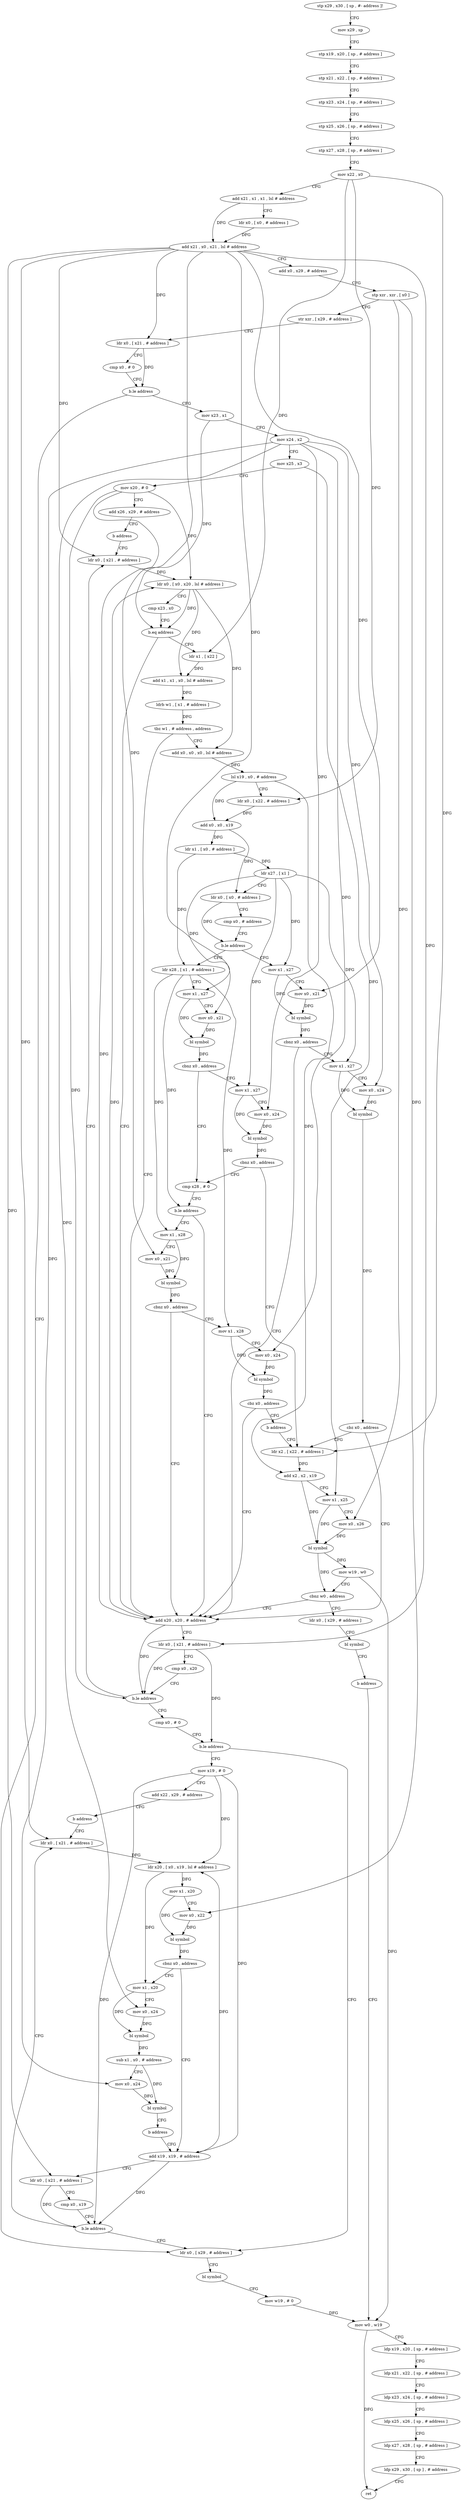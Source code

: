 digraph "func" {
"4242940" [label = "stp x29 , x30 , [ sp , #- address ]!" ]
"4242944" [label = "mov x29 , sp" ]
"4242948" [label = "stp x19 , x20 , [ sp , # address ]" ]
"4242952" [label = "stp x21 , x22 , [ sp , # address ]" ]
"4242956" [label = "stp x23 , x24 , [ sp , # address ]" ]
"4242960" [label = "stp x25 , x26 , [ sp , # address ]" ]
"4242964" [label = "stp x27 , x28 , [ sp , # address ]" ]
"4242968" [label = "mov x22 , x0" ]
"4242972" [label = "add x21 , x1 , x1 , lsl # address" ]
"4242976" [label = "ldr x0 , [ x0 , # address ]" ]
"4242980" [label = "add x21 , x0 , x21 , lsl # address" ]
"4242984" [label = "add x0 , x29 , # address" ]
"4242988" [label = "stp xzr , xzr , [ x0 ]" ]
"4242992" [label = "str xzr , [ x29 , # address ]" ]
"4242996" [label = "ldr x0 , [ x21 , # address ]" ]
"4243000" [label = "cmp x0 , # 0" ]
"4243004" [label = "b.le address" ]
"4243132" [label = "ldr x0 , [ x29 , # address ]" ]
"4243008" [label = "mov x23 , x1" ]
"4243136" [label = "bl symbol" ]
"4243140" [label = "mov w19 , # 0" ]
"4243144" [label = "mov w0 , w19" ]
"4243012" [label = "mov x24 , x2" ]
"4243016" [label = "mov x25 , x3" ]
"4243020" [label = "mov x20 , # 0" ]
"4243024" [label = "add x26 , x29 , # address" ]
"4243028" [label = "b address" ]
"4243252" [label = "ldr x0 , [ x21 , # address ]" ]
"4243256" [label = "ldr x0 , [ x0 , x20 , lsl # address ]" ]
"4243260" [label = "cmp x23 , x0" ]
"4243264" [label = "b.eq address" ]
"4243236" [label = "add x20 , x20 , # address" ]
"4243268" [label = "ldr x1 , [ x22 ]" ]
"4243240" [label = "ldr x0 , [ x21 , # address ]" ]
"4243244" [label = "cmp x0 , x20" ]
"4243248" [label = "b.le address" ]
"4243044" [label = "cmp x0 , # 0" ]
"4243272" [label = "add x1 , x1 , x0 , lsl # address" ]
"4243276" [label = "ldrb w1 , [ x1 , # address ]" ]
"4243280" [label = "tbz w1 , # address , address" ]
"4243284" [label = "add x0 , x0 , x0 , lsl # address" ]
"4243048" [label = "b.le address" ]
"4243052" [label = "mov x19 , # 0" ]
"4243288" [label = "lsl x19 , x0 , # address" ]
"4243292" [label = "ldr x0 , [ x22 , # address ]" ]
"4243296" [label = "add x0 , x0 , x19" ]
"4243300" [label = "ldr x1 , [ x0 , # address ]" ]
"4243304" [label = "ldr x27 , [ x1 ]" ]
"4243308" [label = "ldr x0 , [ x0 , # address ]" ]
"4243312" [label = "cmp x0 , # address" ]
"4243316" [label = "b.le address" ]
"4243176" [label = "mov x1 , x27" ]
"4243320" [label = "ldr x28 , [ x1 , # address ]" ]
"4243056" [label = "add x22 , x29 , # address" ]
"4243060" [label = "b address" ]
"4243080" [label = "ldr x0 , [ x21 , # address ]" ]
"4243180" [label = "mov x0 , x21" ]
"4243184" [label = "bl symbol" ]
"4243188" [label = "cbnz x0 , address" ]
"4243192" [label = "mov x1 , x27" ]
"4243324" [label = "mov x1 , x27" ]
"4243328" [label = "mov x0 , x21" ]
"4243332" [label = "bl symbol" ]
"4243336" [label = "cbnz x0 , address" ]
"4243356" [label = "cmp x28 , # 0" ]
"4243340" [label = "mov x1 , x27" ]
"4243084" [label = "ldr x20 , [ x0 , x19 , lsl # address ]" ]
"4243088" [label = "mov x1 , x20" ]
"4243092" [label = "mov x0 , x22" ]
"4243096" [label = "bl symbol" ]
"4243100" [label = "cbnz x0 , address" ]
"4243064" [label = "add x19 , x19 , # address" ]
"4243104" [label = "mov x1 , x20" ]
"4243196" [label = "mov x0 , x24" ]
"4243200" [label = "bl symbol" ]
"4243204" [label = "cbz x0 , address" ]
"4243208" [label = "ldr x2 , [ x22 , # address ]" ]
"4243360" [label = "b.le address" ]
"4243364" [label = "mov x1 , x28" ]
"4243344" [label = "mov x0 , x24" ]
"4243348" [label = "bl symbol" ]
"4243352" [label = "cbnz x0 , address" ]
"4243068" [label = "ldr x0 , [ x21 , # address ]" ]
"4243072" [label = "cmp x0 , x19" ]
"4243076" [label = "b.le address" ]
"4243108" [label = "mov x0 , x24" ]
"4243112" [label = "bl symbol" ]
"4243116" [label = "sub x1 , x0 , # address" ]
"4243120" [label = "mov x0 , x24" ]
"4243124" [label = "bl symbol" ]
"4243128" [label = "b address" ]
"4243212" [label = "add x2 , x2 , x19" ]
"4243216" [label = "mov x1 , x25" ]
"4243220" [label = "mov x0 , x26" ]
"4243224" [label = "bl symbol" ]
"4243228" [label = "mov w19 , w0" ]
"4243232" [label = "cbnz w0 , address" ]
"4243032" [label = "ldr x0 , [ x29 , # address ]" ]
"4243368" [label = "mov x0 , x21" ]
"4243372" [label = "bl symbol" ]
"4243376" [label = "cbnz x0 , address" ]
"4243380" [label = "mov x1 , x28" ]
"4243036" [label = "bl symbol" ]
"4243040" [label = "b address" ]
"4243384" [label = "mov x0 , x24" ]
"4243388" [label = "bl symbol" ]
"4243392" [label = "cbz x0 , address" ]
"4243396" [label = "b address" ]
"4243148" [label = "ldp x19 , x20 , [ sp , # address ]" ]
"4243152" [label = "ldp x21 , x22 , [ sp , # address ]" ]
"4243156" [label = "ldp x23 , x24 , [ sp , # address ]" ]
"4243160" [label = "ldp x25 , x26 , [ sp , # address ]" ]
"4243164" [label = "ldp x27 , x28 , [ sp , # address ]" ]
"4243168" [label = "ldp x29 , x30 , [ sp ] , # address" ]
"4243172" [label = "ret" ]
"4242940" -> "4242944" [ label = "CFG" ]
"4242944" -> "4242948" [ label = "CFG" ]
"4242948" -> "4242952" [ label = "CFG" ]
"4242952" -> "4242956" [ label = "CFG" ]
"4242956" -> "4242960" [ label = "CFG" ]
"4242960" -> "4242964" [ label = "CFG" ]
"4242964" -> "4242968" [ label = "CFG" ]
"4242968" -> "4242972" [ label = "CFG" ]
"4242968" -> "4243268" [ label = "DFG" ]
"4242968" -> "4243292" [ label = "DFG" ]
"4242968" -> "4243208" [ label = "DFG" ]
"4242972" -> "4242976" [ label = "CFG" ]
"4242972" -> "4242980" [ label = "DFG" ]
"4242976" -> "4242980" [ label = "DFG" ]
"4242980" -> "4242984" [ label = "CFG" ]
"4242980" -> "4242996" [ label = "DFG" ]
"4242980" -> "4243252" [ label = "DFG" ]
"4242980" -> "4243240" [ label = "DFG" ]
"4242980" -> "4243180" [ label = "DFG" ]
"4242980" -> "4243328" [ label = "DFG" ]
"4242980" -> "4243080" [ label = "DFG" ]
"4242980" -> "4243068" [ label = "DFG" ]
"4242980" -> "4243368" [ label = "DFG" ]
"4242984" -> "4242988" [ label = "CFG" ]
"4242988" -> "4242992" [ label = "CFG" ]
"4242988" -> "4243092" [ label = "DFG" ]
"4242988" -> "4243220" [ label = "DFG" ]
"4242992" -> "4242996" [ label = "CFG" ]
"4242996" -> "4243000" [ label = "CFG" ]
"4242996" -> "4243004" [ label = "DFG" ]
"4243000" -> "4243004" [ label = "CFG" ]
"4243004" -> "4243132" [ label = "CFG" ]
"4243004" -> "4243008" [ label = "CFG" ]
"4243132" -> "4243136" [ label = "CFG" ]
"4243008" -> "4243012" [ label = "CFG" ]
"4243008" -> "4243264" [ label = "DFG" ]
"4243136" -> "4243140" [ label = "CFG" ]
"4243140" -> "4243144" [ label = "DFG" ]
"4243144" -> "4243148" [ label = "CFG" ]
"4243144" -> "4243172" [ label = "DFG" ]
"4243012" -> "4243016" [ label = "CFG" ]
"4243012" -> "4243196" [ label = "DFG" ]
"4243012" -> "4243344" [ label = "DFG" ]
"4243012" -> "4243108" [ label = "DFG" ]
"4243012" -> "4243120" [ label = "DFG" ]
"4243012" -> "4243384" [ label = "DFG" ]
"4243016" -> "4243020" [ label = "CFG" ]
"4243016" -> "4243216" [ label = "DFG" ]
"4243020" -> "4243024" [ label = "CFG" ]
"4243020" -> "4243256" [ label = "DFG" ]
"4243020" -> "4243236" [ label = "DFG" ]
"4243020" -> "4243248" [ label = "DFG" ]
"4243024" -> "4243028" [ label = "CFG" ]
"4243028" -> "4243252" [ label = "CFG" ]
"4243252" -> "4243256" [ label = "DFG" ]
"4243256" -> "4243260" [ label = "CFG" ]
"4243256" -> "4243264" [ label = "DFG" ]
"4243256" -> "4243272" [ label = "DFG" ]
"4243256" -> "4243284" [ label = "DFG" ]
"4243260" -> "4243264" [ label = "CFG" ]
"4243264" -> "4243236" [ label = "CFG" ]
"4243264" -> "4243268" [ label = "CFG" ]
"4243236" -> "4243240" [ label = "CFG" ]
"4243236" -> "4243256" [ label = "DFG" ]
"4243236" -> "4243248" [ label = "DFG" ]
"4243268" -> "4243272" [ label = "DFG" ]
"4243240" -> "4243244" [ label = "CFG" ]
"4243240" -> "4243248" [ label = "DFG" ]
"4243240" -> "4243048" [ label = "DFG" ]
"4243244" -> "4243248" [ label = "CFG" ]
"4243248" -> "4243044" [ label = "CFG" ]
"4243248" -> "4243252" [ label = "CFG" ]
"4243044" -> "4243048" [ label = "CFG" ]
"4243272" -> "4243276" [ label = "DFG" ]
"4243276" -> "4243280" [ label = "DFG" ]
"4243280" -> "4243236" [ label = "CFG" ]
"4243280" -> "4243284" [ label = "CFG" ]
"4243284" -> "4243288" [ label = "DFG" ]
"4243048" -> "4243132" [ label = "CFG" ]
"4243048" -> "4243052" [ label = "CFG" ]
"4243052" -> "4243056" [ label = "CFG" ]
"4243052" -> "4243084" [ label = "DFG" ]
"4243052" -> "4243064" [ label = "DFG" ]
"4243052" -> "4243076" [ label = "DFG" ]
"4243288" -> "4243292" [ label = "CFG" ]
"4243288" -> "4243296" [ label = "DFG" ]
"4243288" -> "4243212" [ label = "DFG" ]
"4243292" -> "4243296" [ label = "DFG" ]
"4243296" -> "4243300" [ label = "DFG" ]
"4243296" -> "4243308" [ label = "DFG" ]
"4243300" -> "4243304" [ label = "DFG" ]
"4243300" -> "4243320" [ label = "DFG" ]
"4243304" -> "4243308" [ label = "CFG" ]
"4243304" -> "4243176" [ label = "DFG" ]
"4243304" -> "4243324" [ label = "DFG" ]
"4243304" -> "4243192" [ label = "DFG" ]
"4243304" -> "4243340" [ label = "DFG" ]
"4243308" -> "4243312" [ label = "CFG" ]
"4243308" -> "4243316" [ label = "DFG" ]
"4243312" -> "4243316" [ label = "CFG" ]
"4243316" -> "4243176" [ label = "CFG" ]
"4243316" -> "4243320" [ label = "CFG" ]
"4243176" -> "4243180" [ label = "CFG" ]
"4243176" -> "4243184" [ label = "DFG" ]
"4243320" -> "4243324" [ label = "CFG" ]
"4243320" -> "4243360" [ label = "DFG" ]
"4243320" -> "4243364" [ label = "DFG" ]
"4243320" -> "4243380" [ label = "DFG" ]
"4243056" -> "4243060" [ label = "CFG" ]
"4243060" -> "4243080" [ label = "CFG" ]
"4243080" -> "4243084" [ label = "DFG" ]
"4243180" -> "4243184" [ label = "DFG" ]
"4243184" -> "4243188" [ label = "DFG" ]
"4243188" -> "4243236" [ label = "CFG" ]
"4243188" -> "4243192" [ label = "CFG" ]
"4243192" -> "4243196" [ label = "CFG" ]
"4243192" -> "4243200" [ label = "DFG" ]
"4243324" -> "4243328" [ label = "CFG" ]
"4243324" -> "4243332" [ label = "DFG" ]
"4243328" -> "4243332" [ label = "DFG" ]
"4243332" -> "4243336" [ label = "DFG" ]
"4243336" -> "4243356" [ label = "CFG" ]
"4243336" -> "4243340" [ label = "CFG" ]
"4243356" -> "4243360" [ label = "CFG" ]
"4243340" -> "4243344" [ label = "CFG" ]
"4243340" -> "4243348" [ label = "DFG" ]
"4243084" -> "4243088" [ label = "DFG" ]
"4243084" -> "4243104" [ label = "DFG" ]
"4243088" -> "4243092" [ label = "CFG" ]
"4243088" -> "4243096" [ label = "DFG" ]
"4243092" -> "4243096" [ label = "DFG" ]
"4243096" -> "4243100" [ label = "DFG" ]
"4243100" -> "4243064" [ label = "CFG" ]
"4243100" -> "4243104" [ label = "CFG" ]
"4243064" -> "4243068" [ label = "CFG" ]
"4243064" -> "4243084" [ label = "DFG" ]
"4243064" -> "4243076" [ label = "DFG" ]
"4243104" -> "4243108" [ label = "CFG" ]
"4243104" -> "4243112" [ label = "DFG" ]
"4243196" -> "4243200" [ label = "DFG" ]
"4243200" -> "4243204" [ label = "DFG" ]
"4243204" -> "4243236" [ label = "CFG" ]
"4243204" -> "4243208" [ label = "CFG" ]
"4243208" -> "4243212" [ label = "DFG" ]
"4243360" -> "4243236" [ label = "CFG" ]
"4243360" -> "4243364" [ label = "CFG" ]
"4243364" -> "4243368" [ label = "CFG" ]
"4243364" -> "4243372" [ label = "DFG" ]
"4243344" -> "4243348" [ label = "DFG" ]
"4243348" -> "4243352" [ label = "DFG" ]
"4243352" -> "4243208" [ label = "CFG" ]
"4243352" -> "4243356" [ label = "CFG" ]
"4243068" -> "4243072" [ label = "CFG" ]
"4243068" -> "4243076" [ label = "DFG" ]
"4243072" -> "4243076" [ label = "CFG" ]
"4243076" -> "4243132" [ label = "CFG" ]
"4243076" -> "4243080" [ label = "CFG" ]
"4243108" -> "4243112" [ label = "DFG" ]
"4243112" -> "4243116" [ label = "DFG" ]
"4243116" -> "4243120" [ label = "CFG" ]
"4243116" -> "4243124" [ label = "DFG" ]
"4243120" -> "4243124" [ label = "DFG" ]
"4243124" -> "4243128" [ label = "CFG" ]
"4243128" -> "4243064" [ label = "CFG" ]
"4243212" -> "4243216" [ label = "CFG" ]
"4243212" -> "4243224" [ label = "DFG" ]
"4243216" -> "4243220" [ label = "CFG" ]
"4243216" -> "4243224" [ label = "DFG" ]
"4243220" -> "4243224" [ label = "DFG" ]
"4243224" -> "4243228" [ label = "DFG" ]
"4243224" -> "4243232" [ label = "DFG" ]
"4243228" -> "4243232" [ label = "CFG" ]
"4243228" -> "4243144" [ label = "DFG" ]
"4243232" -> "4243032" [ label = "CFG" ]
"4243232" -> "4243236" [ label = "CFG" ]
"4243032" -> "4243036" [ label = "CFG" ]
"4243368" -> "4243372" [ label = "DFG" ]
"4243372" -> "4243376" [ label = "DFG" ]
"4243376" -> "4243236" [ label = "CFG" ]
"4243376" -> "4243380" [ label = "CFG" ]
"4243380" -> "4243384" [ label = "CFG" ]
"4243380" -> "4243388" [ label = "DFG" ]
"4243036" -> "4243040" [ label = "CFG" ]
"4243040" -> "4243144" [ label = "CFG" ]
"4243384" -> "4243388" [ label = "DFG" ]
"4243388" -> "4243392" [ label = "DFG" ]
"4243392" -> "4243236" [ label = "CFG" ]
"4243392" -> "4243396" [ label = "CFG" ]
"4243396" -> "4243208" [ label = "CFG" ]
"4243148" -> "4243152" [ label = "CFG" ]
"4243152" -> "4243156" [ label = "CFG" ]
"4243156" -> "4243160" [ label = "CFG" ]
"4243160" -> "4243164" [ label = "CFG" ]
"4243164" -> "4243168" [ label = "CFG" ]
"4243168" -> "4243172" [ label = "CFG" ]
}
